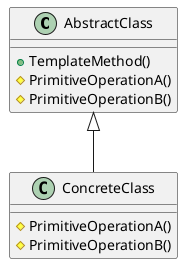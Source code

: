@startuml TemplateMethod

class AbstractClass {
    +TemplateMethod()
    #PrimitiveOperationA()
    #PrimitiveOperationB()
}

class ConcreteClass {
    #PrimitiveOperationA()
    #PrimitiveOperationB()
}

AbstractClass <|-- ConcreteClass

@enduml